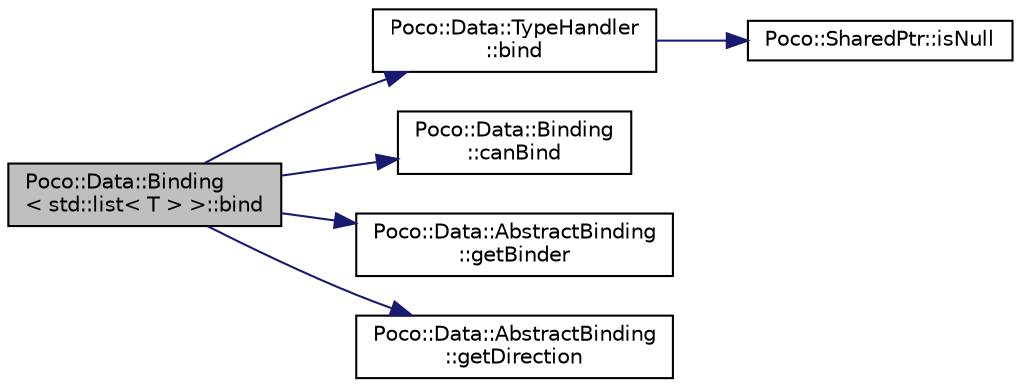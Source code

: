 digraph "Poco::Data::Binding&lt; std::list&lt; T &gt; &gt;::bind"
{
 // LATEX_PDF_SIZE
  edge [fontname="Helvetica",fontsize="10",labelfontname="Helvetica",labelfontsize="10"];
  node [fontname="Helvetica",fontsize="10",shape=record];
  rankdir="LR";
  Node1 [label="Poco::Data::Binding\l\< std::list\< T \> \>::bind",height=0.2,width=0.4,color="black", fillcolor="grey75", style="filled", fontcolor="black",tooltip="Returns true if we have enough data to bind."];
  Node1 -> Node2 [color="midnightblue",fontsize="10",style="solid"];
  Node2 [label="Poco::Data::TypeHandler\l::bind",height=0.2,width=0.4,color="black", fillcolor="white", style="filled",URL="$classPoco_1_1Data_1_1TypeHandler.html#abfd40dc3b47d4960f89451d4196f778e",tooltip=" "];
  Node2 -> Node3 [color="midnightblue",fontsize="10",style="solid"];
  Node3 [label="Poco::SharedPtr::isNull",height=0.2,width=0.4,color="black", fillcolor="white", style="filled",URL="$classPoco_1_1SharedPtr.html#af04598ca0ecf598802c144836cfd3b5a",tooltip=" "];
  Node1 -> Node4 [color="midnightblue",fontsize="10",style="solid"];
  Node4 [label="Poco::Data::Binding\l::canBind",height=0.2,width=0.4,color="black", fillcolor="white", style="filled",URL="$classPoco_1_1Data_1_1Binding.html#a0d79bbf1899e9045580fcd8648a202c1",tooltip=" "];
  Node1 -> Node5 [color="midnightblue",fontsize="10",style="solid"];
  Node5 [label="Poco::Data::AbstractBinding\l::getBinder",height=0.2,width=0.4,color="black", fillcolor="white", style="filled",URL="$classPoco_1_1Data_1_1AbstractBinding.html#adf5942e06433f862363daf653ac363bf",tooltip="Sets the object used for binding; object does NOT take ownership of the pointer."];
  Node1 -> Node6 [color="midnightblue",fontsize="10",style="solid"];
  Node6 [label="Poco::Data::AbstractBinding\l::getDirection",height=0.2,width=0.4,color="black", fillcolor="white", style="filled",URL="$classPoco_1_1Data_1_1AbstractBinding.html#a04a662805c3dc4b2309c1ed7bd4e093a",tooltip="Allows a binding to be reused."];
}
